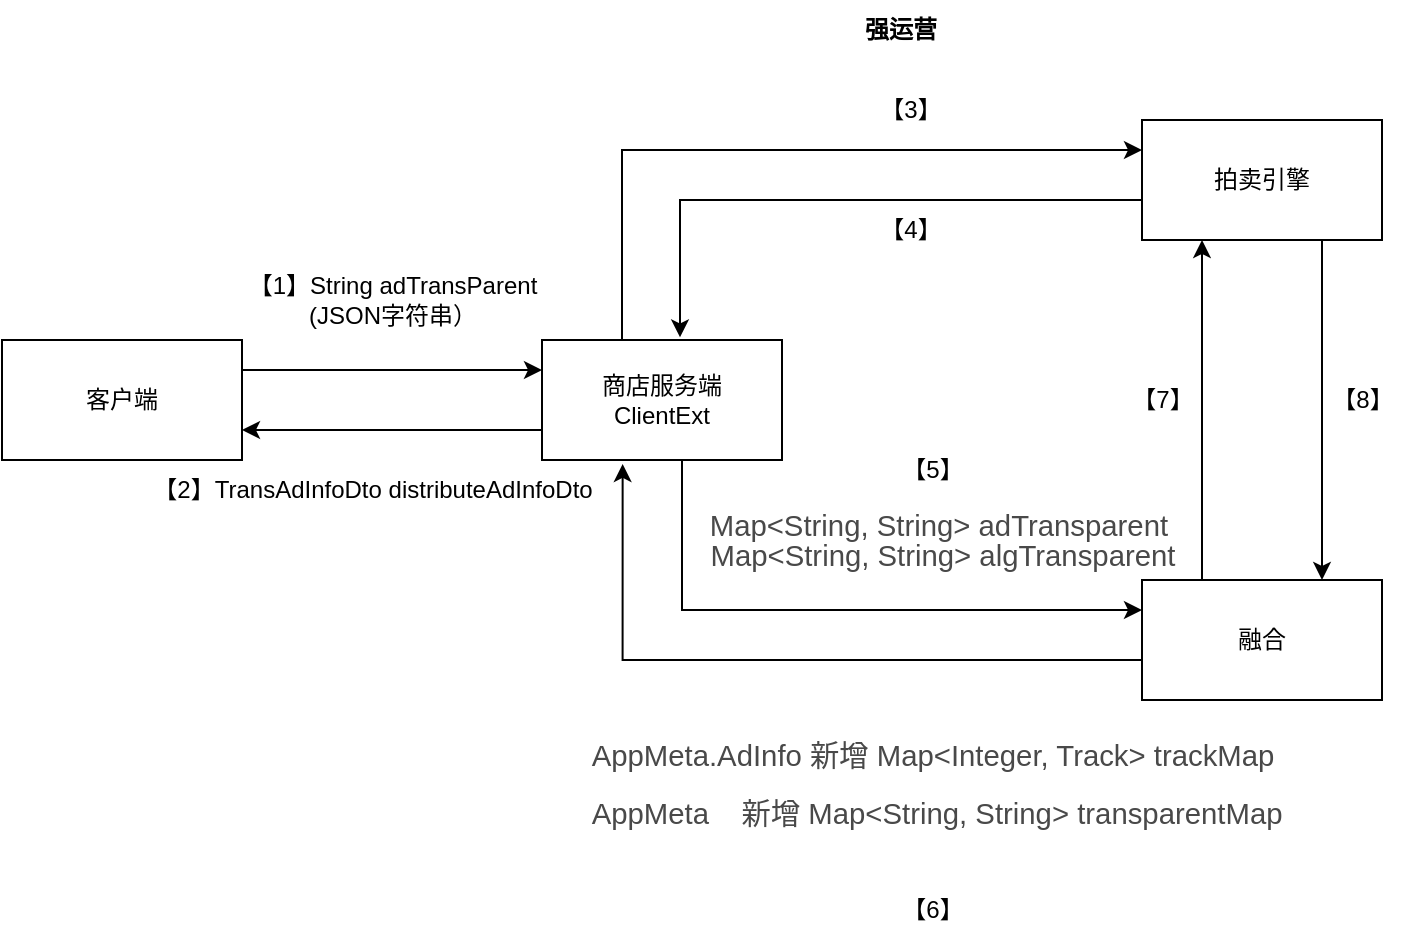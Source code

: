 <mxfile version="24.4.0" type="github">
  <diagram name="第 1 页" id="ocNPtZc6uqVlzni6iZia">
    <mxGraphModel dx="1050" dy="542" grid="1" gridSize="10" guides="1" tooltips="1" connect="1" arrows="1" fold="1" page="1" pageScale="1" pageWidth="827" pageHeight="1169" math="0" shadow="0">
      <root>
        <mxCell id="0" />
        <mxCell id="1" parent="0" />
        <mxCell id="qnGo216ssbPZ3uDhUP0o-7" style="edgeStyle=orthogonalEdgeStyle;rounded=0;orthogonalLoop=1;jettySize=auto;html=1;entryX=0;entryY=0.25;entryDx=0;entryDy=0;" parent="1" source="qnGo216ssbPZ3uDhUP0o-2" target="qnGo216ssbPZ3uDhUP0o-3" edge="1">
          <mxGeometry relative="1" as="geometry">
            <Array as="points">
              <mxPoint x="220" y="215" />
              <mxPoint x="220" y="215" />
            </Array>
          </mxGeometry>
        </mxCell>
        <mxCell id="qnGo216ssbPZ3uDhUP0o-2" value="客户端" style="rounded=0;whiteSpace=wrap;html=1;" parent="1" vertex="1">
          <mxGeometry x="60" y="200" width="120" height="60" as="geometry" />
        </mxCell>
        <mxCell id="qnGo216ssbPZ3uDhUP0o-9" style="edgeStyle=orthogonalEdgeStyle;rounded=0;orthogonalLoop=1;jettySize=auto;html=1;entryX=1;entryY=0.75;entryDx=0;entryDy=0;" parent="1" source="qnGo216ssbPZ3uDhUP0o-3" target="qnGo216ssbPZ3uDhUP0o-2" edge="1">
          <mxGeometry relative="1" as="geometry">
            <Array as="points">
              <mxPoint x="300" y="245" />
              <mxPoint x="300" y="245" />
            </Array>
          </mxGeometry>
        </mxCell>
        <mxCell id="qnGo216ssbPZ3uDhUP0o-22" style="edgeStyle=orthogonalEdgeStyle;rounded=0;orthogonalLoop=1;jettySize=auto;html=1;entryX=0;entryY=0.25;entryDx=0;entryDy=0;" parent="1" source="qnGo216ssbPZ3uDhUP0o-3" target="qnGo216ssbPZ3uDhUP0o-4" edge="1">
          <mxGeometry relative="1" as="geometry">
            <Array as="points">
              <mxPoint x="400" y="335" />
            </Array>
          </mxGeometry>
        </mxCell>
        <mxCell id="qnGo216ssbPZ3uDhUP0o-25" style="edgeStyle=orthogonalEdgeStyle;rounded=0;orthogonalLoop=1;jettySize=auto;html=1;entryX=0;entryY=0.25;entryDx=0;entryDy=0;" parent="1" source="qnGo216ssbPZ3uDhUP0o-3" target="qnGo216ssbPZ3uDhUP0o-5" edge="1">
          <mxGeometry relative="1" as="geometry">
            <Array as="points">
              <mxPoint x="370" y="105" />
            </Array>
          </mxGeometry>
        </mxCell>
        <mxCell id="qnGo216ssbPZ3uDhUP0o-3" value="商店服务端&lt;br&gt;&lt;span style=&quot;text-wrap: nowrap;&quot;&gt;ClientExt&lt;/span&gt;" style="rounded=0;whiteSpace=wrap;html=1;" parent="1" vertex="1">
          <mxGeometry x="330" y="200" width="120" height="60" as="geometry" />
        </mxCell>
        <mxCell id="qnGo216ssbPZ3uDhUP0o-16" style="edgeStyle=orthogonalEdgeStyle;rounded=0;orthogonalLoop=1;jettySize=auto;html=1;entryX=0.25;entryY=1;entryDx=0;entryDy=0;" parent="1" source="qnGo216ssbPZ3uDhUP0o-4" target="qnGo216ssbPZ3uDhUP0o-5" edge="1">
          <mxGeometry relative="1" as="geometry">
            <Array as="points">
              <mxPoint x="660" y="270" />
              <mxPoint x="660" y="270" />
            </Array>
          </mxGeometry>
        </mxCell>
        <mxCell id="qnGo216ssbPZ3uDhUP0o-4" value="融合" style="rounded=0;whiteSpace=wrap;html=1;" parent="1" vertex="1">
          <mxGeometry x="630" y="320" width="120" height="60" as="geometry" />
        </mxCell>
        <mxCell id="qnGo216ssbPZ3uDhUP0o-17" style="edgeStyle=orthogonalEdgeStyle;rounded=0;orthogonalLoop=1;jettySize=auto;html=1;entryX=0.75;entryY=0;entryDx=0;entryDy=0;" parent="1" source="qnGo216ssbPZ3uDhUP0o-5" target="qnGo216ssbPZ3uDhUP0o-4" edge="1">
          <mxGeometry relative="1" as="geometry">
            <Array as="points">
              <mxPoint x="720" y="190" />
              <mxPoint x="720" y="190" />
            </Array>
          </mxGeometry>
        </mxCell>
        <mxCell id="qnGo216ssbPZ3uDhUP0o-5" value="拍卖引擎" style="rounded=0;whiteSpace=wrap;html=1;" parent="1" vertex="1">
          <mxGeometry x="630" y="90" width="120" height="60" as="geometry" />
        </mxCell>
        <mxCell id="qnGo216ssbPZ3uDhUP0o-10" value="【2】TransAdInfoDto distributeAdInfoDto" style="text;html=1;align=center;verticalAlign=middle;resizable=0;points=[];autosize=1;strokeColor=none;fillColor=none;" parent="1" vertex="1">
          <mxGeometry x="125" y="260" width="240" height="30" as="geometry" />
        </mxCell>
        <mxCell id="qnGo216ssbPZ3uDhUP0o-11" value="【1】String adTransParent&lt;br&gt;(JSON字符串）" style="text;html=1;align=center;verticalAlign=middle;resizable=0;points=[];autosize=1;strokeColor=none;fillColor=none;" parent="1" vertex="1">
          <mxGeometry x="170" y="160" width="170" height="40" as="geometry" />
        </mxCell>
        <mxCell id="qnGo216ssbPZ3uDhUP0o-20" value="&lt;span data-copy-origin=&quot;https://odocs.myoas.com&quot; data-docs-delta=&quot;[[20,&amp;quot;BingoRequestParam新增&amp;quot;],[20,&amp;quot;\n&amp;quot;,&amp;quot;24:\&amp;quot;ZhKk\&amp;quot;|direction:\&amp;quot;ltr\&amp;quot;&amp;quot;],[20,&amp;quot;Map&lt;String, String&gt; adTransparent    广告透传字段&amp;quot;],[20,&amp;quot;\n&amp;quot;,&amp;quot;24:\&amp;quot;eWqe\&amp;quot;|direction:\&amp;quot;ltr\&amp;quot;&amp;quot;],[20,&amp;quot;Map&lt;String, String&gt; algTransparent    算法透传字段&amp;quot;]]&quot;&gt;&lt;p style=&quot;line-height: 100%;margin-bottom: 0pt;margin-top: 0pt;font-size: 11pt;color: #494949;&quot; class=&quot;ql-direction-ltr ql-long-208925&quot;&gt;&lt;span style=&quot;font-size: 11pt; background-color: initial;&quot;&gt;Map&amp;lt;String, String&amp;gt; adTransparent&amp;nbsp;&lt;/span&gt;&lt;br&gt;&lt;/p&gt;&lt;p style=&quot;line-height: 100%;margin-bottom: 0pt;margin-top: 0pt;font-size: 11pt;color: #494949;&quot; class=&quot;ql-direction-ltr ql-long-208925&quot;&gt;&lt;span class=&quot;ql-author-208925&quot;&gt;Map&amp;lt;String, String&amp;gt; algTransparent&lt;/span&gt;&lt;/p&gt;&lt;/span&gt;" style="text;html=1;align=center;verticalAlign=middle;resizable=0;points=[];autosize=1;strokeColor=none;fillColor=none;" parent="1" vertex="1">
          <mxGeometry x="400" y="280" width="260" height="40" as="geometry" />
        </mxCell>
        <mxCell id="qnGo216ssbPZ3uDhUP0o-21" value="&lt;span data-copy-origin=&quot;https://odocs.myoas.com&quot; data-docs-delta=&quot;[[20,&amp;quot;融合AppMeta.AdInfo新增&amp;quot;],[20,&amp;quot;\n&amp;quot;,&amp;quot;24:\&amp;quot;3drR\&amp;quot;|direction:\&amp;quot;ltr\&amp;quot;&amp;quot;],[20,&amp;quot;Map&lt;Integer, Track&gt; trackMap&amp;quot;],[20,&amp;quot;\n&amp;quot;,&amp;quot;24:\&amp;quot;JMyI\&amp;quot;|direction:\&amp;quot;ltr\&amp;quot;&amp;quot;],[20,&amp;quot;融合AppMeta新增&amp;quot;],[20,&amp;quot;\n&amp;quot;,&amp;quot;24:\&amp;quot;IP1h\&amp;quot;|direction:\&amp;quot;ltr\&amp;quot;&amp;quot;],[20,&amp;quot;Map&lt;String, String&gt; transparentMap&amp;quot;]]&quot;&gt;&lt;p style=&quot;line-height: 100%;margin-bottom: 0pt;margin-top: 0pt;font-size: 11pt;color: #494949;&quot; class=&quot;ql-direction-ltr ql-long-208925&quot;&gt;&lt;br&gt;&lt;/p&gt;&lt;p style=&quot;line-height: 100%;margin-bottom: 0pt;margin-top: 0pt;font-size: 11pt;color: #494949;&quot; class=&quot;ql-direction-ltr ql-long-208925&quot;&gt;&lt;span class=&quot;ql-author-208925&quot;&gt;AppMeta.AdInfo 新增 Map&amp;lt;Integer, Track&amp;gt; trackMap&lt;/span&gt;&lt;/p&gt;&lt;p style=&quot;line-height: 100%;margin-bottom: 0pt;margin-top: 0pt;font-size: 11pt;color: #494949;&quot; class=&quot;ql-direction-ltr ql-long-208925&quot;&gt;&lt;span class=&quot;ql-author-208925&quot;&gt;&lt;br&gt;&lt;/span&gt;&lt;/p&gt;&lt;p style=&quot;line-height: 100%;margin-bottom: 0pt;margin-top: 0pt;font-size: 11pt;color: #494949;&quot; class=&quot;ql-direction-ltr ql-long-208925&quot;&gt;&lt;span class=&quot;ql-author-208925&quot;&gt;&lt;span style=&quot;background-color: initial;&quot;&gt;&amp;nbsp;AppMeta&amp;nbsp; &amp;nbsp; 新增&amp;nbsp;&lt;/span&gt;Map&amp;lt;String, String&amp;gt; transparentMap&lt;/span&gt;&lt;/p&gt;&lt;/span&gt;" style="text;html=1;align=center;verticalAlign=middle;resizable=0;points=[];autosize=1;strokeColor=none;fillColor=none;" parent="1" vertex="1">
          <mxGeometry x="340" y="380" width="370" height="70" as="geometry" />
        </mxCell>
        <mxCell id="qnGo216ssbPZ3uDhUP0o-23" style="edgeStyle=orthogonalEdgeStyle;rounded=0;orthogonalLoop=1;jettySize=auto;html=1;entryX=0.336;entryY=1.033;entryDx=0;entryDy=0;entryPerimeter=0;" parent="1" source="qnGo216ssbPZ3uDhUP0o-4" target="qnGo216ssbPZ3uDhUP0o-3" edge="1">
          <mxGeometry relative="1" as="geometry">
            <Array as="points">
              <mxPoint x="370" y="360" />
            </Array>
          </mxGeometry>
        </mxCell>
        <mxCell id="qnGo216ssbPZ3uDhUP0o-28" style="edgeStyle=orthogonalEdgeStyle;rounded=0;orthogonalLoop=1;jettySize=auto;html=1;entryX=0.575;entryY=-0.022;entryDx=0;entryDy=0;entryPerimeter=0;" parent="1" source="qnGo216ssbPZ3uDhUP0o-5" target="qnGo216ssbPZ3uDhUP0o-3" edge="1">
          <mxGeometry relative="1" as="geometry">
            <Array as="points">
              <mxPoint x="399" y="130" />
            </Array>
          </mxGeometry>
        </mxCell>
        <mxCell id="qnGo216ssbPZ3uDhUP0o-29" value="【3】" style="text;html=1;align=center;verticalAlign=middle;resizable=0;points=[];autosize=1;strokeColor=none;fillColor=none;" parent="1" vertex="1">
          <mxGeometry x="489" y="70" width="50" height="30" as="geometry" />
        </mxCell>
        <mxCell id="qnGo216ssbPZ3uDhUP0o-30" value="【4】" style="text;html=1;align=center;verticalAlign=middle;resizable=0;points=[];autosize=1;strokeColor=none;fillColor=none;" parent="1" vertex="1">
          <mxGeometry x="489" y="130" width="50" height="30" as="geometry" />
        </mxCell>
        <mxCell id="qnGo216ssbPZ3uDhUP0o-31" value="强运营" style="text;html=1;align=center;verticalAlign=middle;resizable=0;points=[];autosize=1;strokeColor=none;fillColor=none;fontStyle=1" parent="1" vertex="1">
          <mxGeometry x="479" y="30" width="60" height="30" as="geometry" />
        </mxCell>
        <mxCell id="qnGo216ssbPZ3uDhUP0o-32" value="【8】" style="text;html=1;align=center;verticalAlign=middle;resizable=0;points=[];autosize=1;strokeColor=none;fillColor=none;" parent="1" vertex="1">
          <mxGeometry x="715" y="215" width="50" height="30" as="geometry" />
        </mxCell>
        <mxCell id="qnGo216ssbPZ3uDhUP0o-33" value="【7】" style="text;html=1;align=center;verticalAlign=middle;resizable=0;points=[];autosize=1;strokeColor=none;fillColor=none;" parent="1" vertex="1">
          <mxGeometry x="615" y="215" width="50" height="30" as="geometry" />
        </mxCell>
        <mxCell id="mF9yWD_UKSlPTlW9yyJq-1" value="【5】" style="text;html=1;align=center;verticalAlign=middle;resizable=0;points=[];autosize=1;strokeColor=none;fillColor=none;" vertex="1" parent="1">
          <mxGeometry x="500" y="250" width="50" height="30" as="geometry" />
        </mxCell>
        <mxCell id="mF9yWD_UKSlPTlW9yyJq-3" value="【6】" style="text;html=1;align=center;verticalAlign=middle;resizable=0;points=[];autosize=1;strokeColor=none;fillColor=none;" vertex="1" parent="1">
          <mxGeometry x="500" y="470" width="50" height="30" as="geometry" />
        </mxCell>
      </root>
    </mxGraphModel>
  </diagram>
</mxfile>
